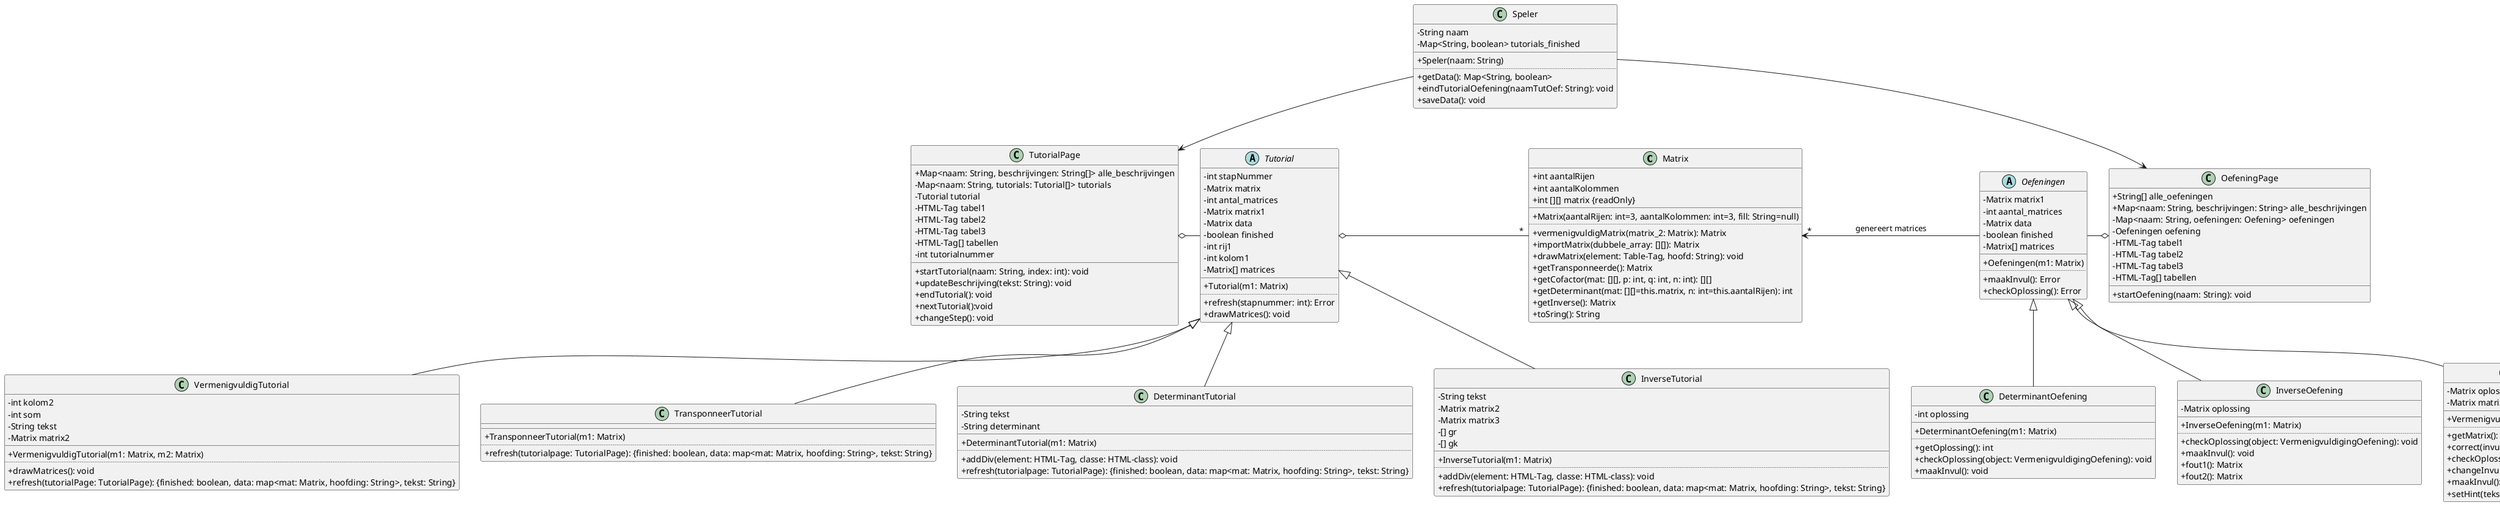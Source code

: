 


@startuml Matrix_Project
skinparam ClassAttributeIconSize 0 


class Matrix{
    + int aantalRijen
    + int aantalKolommen
    + int [][] matrix {readOnly}
    __
    + Matrix(aantalRijen: int=3, aantalKolommen: int=3, fill: String=null)
    ..
    + vermenigvuldigMatrix(matrix_2: Matrix): Matrix
    + importMatrix(dubbele_array: [][]): Matrix
    + drawMatrix(element: Table-Tag, hoofd: String): void
    + getTransponneerde(): Matrix
    + getCofactor(mat: [][], p: int, q: int, n: int): [][]
    + getDeterminant(mat: [][]=this.matrix, n: int=this.aantalRijen): int
    + getInverse(): Matrix
    + toSring(): String
}

class TutorialPage{
    + Map<naam: String, beschrijvingen: String[]> alle_beschrijvingen
    - Map<naam: String, tutorials: Tutorial[]> tutorials
    - Tutorial tutorial
    - HTML-Tag tabel1
    - HTML-Tag tabel2
    - HTML-Tag tabel3
    - HTML-Tag[] tabellen
    - int tutorialnummer
    __
    + startTutorial(naam: String, index: int): void
    + updateBeschrijving(tekst: String): void
    + endTutorial(): void
    + nextTutorial():void
    + changeStep(): void
}

class OefeningPage{
    + String[] alle_oefeningen
    + Map<naam: String, beschrijvingen: String> alle_beschrijvingen
    - Map<naam: String, oefeningen: Oefening> oefeningen
    - Oefeningen oefening
    - HTML-Tag tabel1
    - HTML-Tag tabel2
    - HTML-Tag tabel3
    - HTML-Tag[] tabellen
    __
    + startOefening(naam: String): void
}


abstract class Tutorial{
    - int stapNummer
    - Matrix matrix
    - int antal_matrices
    - Matrix matrix1
    - Matrix data
    - boolean finished
    - int rij1
    - int kolom1
    - Matrix[] matrices
    __
    + Tutorial(m1: Matrix)
    ..
    + refresh(stapnummer: int): Error
    + drawMatrices(): void
}

class VermenigvuldigTutorial{
    - int kolom2
    - int som
    - String tekst
    - Matrix matrix2
    __
    + VermenigvuldigTutorial(m1: Matrix, m2: Matrix)
    ..
    + drawMatrices(): void
    + refresh(tutorialPage: TutorialPage): {finished: boolean, data: map<mat: Matrix, hoofding: String>, tekst: String}
}

class TransponneerTutorial{
    __
    + TransponneerTutorial(m1: Matrix)
    ..
    + refresh(tutorialpage: TutorialPage): {finished: boolean, data: map<mat: Matrix, hoofding: String>, tekst: String}
}

class DeterminantTutorial{
    - String tekst
    - String determinant
    __
    + DeterminantTutorial(m1: Matrix)
    ..
    + addDiv(element: HTML-Tag, classe: HTML-class): void
    + refresh(tutorialpage: TutorialPage): {finished: boolean, data: map<mat: Matrix, hoofding: String>, tekst: String}
}

class InverseTutorial{
    - String tekst
    - Matrix matrix2
    - Matrix matrix3
    - [] gr
    - [] gk
    __
    + InverseTutorial(m1: Matrix)
    ..
    + addDiv(element: HTML-Tag, classe: HTML-class): void
    + refresh(tutorialpage: TutorialPage): {finished: boolean, data: map<mat: Matrix, hoofding: String>, tekst: String}
}


abstract class Oefeningen{
    - Matrix matrix1
    - int aantal_matrices
    - Matrix data
    - boolean finished
    - Matrix[] matrices
    __
    + Oefeningen(m1: Matrix)
    ..
    + maakInvul(): Error
    + checkOplossing(): Error
}

class VermenigvuldigingOefening{
    - Matrix oplossing
    - Matrix matrix2
    __
    + VermenigvuldigingOefening(m1: Matrix, m2: Matrix)
    ..
    + getMatrix(): Matrix
    + correct(invul: Matrix): boolean
    + checkOplossing(object: VermenigvuldigingOefening): void
    + changeInvul(): void
    + maakInvul(): void
    + setHint(tekst: String): void
}

class DeterminantOefening{
    - int oplossing
    __
    + DeterminantOefening(m1: Matrix)
    ..
    + getOplossing(): int
    + checkOplossing(object: VermenigvuldigingOefening): void
    + maakInvul(): void
}

class InverseOefening{
    - Matrix oplossing
    __
    + InverseOefening(m1: Matrix)
    ..
    + checkOplossing(object: VermenigvuldigingOefening): void
    + maakInvul(): void
    + fout1(): Matrix
    + fout2(): Matrix
}


class Speler{
    - String naam
    - Map<String, boolean> tutorials_finished
    __
    + Speler(naam: String)
    ..
    + getData(): Map<String, boolean>
    + eindTutorialOefening(naamTutOef: String): void
    + saveData(): void
}



Oefeningen <|-- VermenigvuldigingOefening
Oefeningen <|-- DeterminantOefening
Oefeningen <|-- InverseOefening

Matrix "*" <- Oefeningen  :genereert matrices
Tutorial o- "*" Matrix

TutorialPage  o- Tutorial
Oefeningen -o OefeningPage

Tutorial <|-- VermenigvuldigTutorial
Tutorial <|-- DeterminantTutorial
Tutorial <|-- InverseTutorial
Tutorial <|-- TransponneerTutorial

Speler --> TutorialPage
Speler --> OefeningPage
@enduml